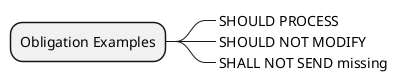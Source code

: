 @startmindmap

+ Obligation Examples

++_ SHOULD PROCESS
++_ SHOULD NOT MODIFY
**_ SHALL NOT SEND missing

@endmindmap